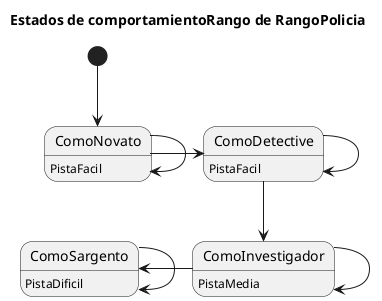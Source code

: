 @startuml ST_Policia_Rango
title Estados de comportamientoRango de RangoPolicia
[*] --> ComoNovato
ComoNovato : PistaFacil
ComoNovato --> ComoNovato
ComoNovato -r-> ComoDetective
ComoDetective : PistaFacil
ComoDetective --> ComoDetective
ComoDetective --> ComoInvestigador
ComoInvestigador : PistaMedia
ComoInvestigador --> ComoInvestigador
ComoInvestigador -l-> ComoSargento
ComoSargento : PistaDificil
ComoSargento --> ComoSargento

@enduml

@startuml ST_EstadoAcuchillado
title Estados de EstadoAcuchillado (usado por Policia).
[*] --> SinCuchilladas
SinCuchilladas -r-> UnaCuchillada
UnaCuchillada --> UnaCuchillada
@enduml

@startuml ST_Policia_Orden
title Estados de IOrden orden de Policia.
[*] --> SinOrden1
SinOrden1 : "No se emitió nunca una orden de arresto."
SinOrden1 -d-> SinOrden2
SinOrden2 : "Hay demasiados sospechosos, ingrese más detalles."
SinOrden1 -d-> SinOrden3
SinOrden3 : "No hay ningún sospechoso con los detalles ingresados."
SinOrden1 ---> Orden
SinOrden2 --> SinOrden3
SinOrden2 -d-> Orden
SinOrden3 --> SinOrden2
SinOrden3 -d-> Orden
Orden : Sospechoso
Orden -> SinOrden2
Orden -> SinOrden3

@enduml

